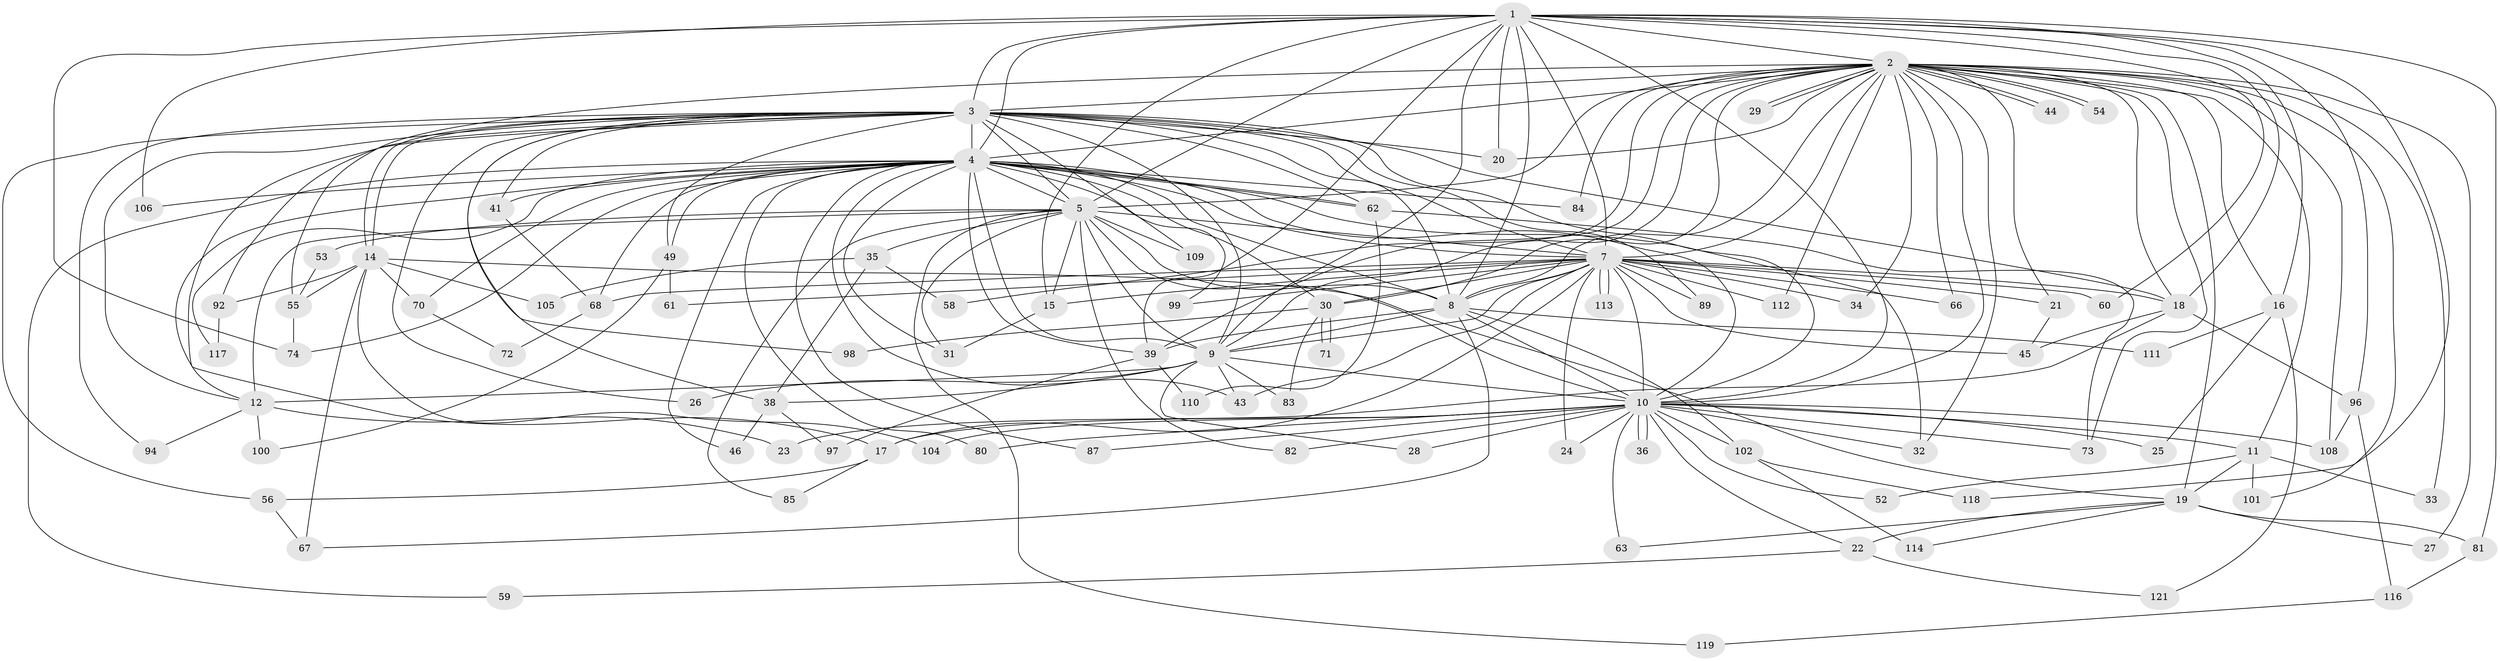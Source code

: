 // Generated by graph-tools (version 1.1) at 2025/23/03/03/25 07:23:44]
// undirected, 93 vertices, 225 edges
graph export_dot {
graph [start="1"]
  node [color=gray90,style=filled];
  1 [super="+64"];
  2 [super="+115"];
  3 [super="+75"];
  4 [super="+13"];
  5 [super="+6"];
  7 [super="+77"];
  8 [super="+48"];
  9 [super="+57"];
  10 [super="+120"];
  11;
  12 [super="+65"];
  14 [super="+107"];
  15 [super="+47"];
  16;
  17 [super="+50"];
  18 [super="+42"];
  19 [super="+93"];
  20 [super="+40"];
  21 [super="+51"];
  22;
  23;
  24;
  25;
  26;
  27;
  28;
  29;
  30 [super="+37"];
  31 [super="+86"];
  32 [super="+69"];
  33;
  34;
  35;
  36;
  38 [super="+76"];
  39 [super="+95"];
  41;
  43 [super="+91"];
  44;
  45;
  46;
  49;
  52;
  53;
  54;
  55;
  56 [super="+90"];
  58;
  59;
  60;
  61;
  62 [super="+88"];
  63;
  66;
  67;
  68 [super="+103"];
  70;
  71;
  72;
  73 [super="+79"];
  74 [super="+78"];
  80;
  81;
  82;
  83;
  84;
  85;
  87;
  89;
  92;
  94;
  96;
  97;
  98;
  99;
  100;
  101;
  102;
  104;
  105;
  106;
  108;
  109;
  110;
  111;
  112;
  113;
  114;
  116;
  117;
  118;
  119;
  121;
  1 -- 2;
  1 -- 3;
  1 -- 4;
  1 -- 5 [weight=2];
  1 -- 7;
  1 -- 8 [weight=2];
  1 -- 9;
  1 -- 10;
  1 -- 15;
  1 -- 16;
  1 -- 20;
  1 -- 60;
  1 -- 74;
  1 -- 81;
  1 -- 96;
  1 -- 118;
  1 -- 106;
  1 -- 39;
  1 -- 18;
  2 -- 3;
  2 -- 4;
  2 -- 5 [weight=2];
  2 -- 7 [weight=2];
  2 -- 8;
  2 -- 9;
  2 -- 10;
  2 -- 11;
  2 -- 16;
  2 -- 18;
  2 -- 19;
  2 -- 21;
  2 -- 27;
  2 -- 29;
  2 -- 29;
  2 -- 30;
  2 -- 32;
  2 -- 33;
  2 -- 34;
  2 -- 39;
  2 -- 44;
  2 -- 44;
  2 -- 54;
  2 -- 54;
  2 -- 55;
  2 -- 58;
  2 -- 66;
  2 -- 73;
  2 -- 84;
  2 -- 101;
  2 -- 108;
  2 -- 112;
  2 -- 20;
  3 -- 4;
  3 -- 5 [weight=2];
  3 -- 7;
  3 -- 8;
  3 -- 9;
  3 -- 10;
  3 -- 12;
  3 -- 14;
  3 -- 14;
  3 -- 17;
  3 -- 20;
  3 -- 26;
  3 -- 41;
  3 -- 49;
  3 -- 56;
  3 -- 89;
  3 -- 92;
  3 -- 94;
  3 -- 98;
  3 -- 109;
  3 -- 38;
  3 -- 18;
  3 -- 62;
  4 -- 5 [weight=2];
  4 -- 7 [weight=2];
  4 -- 8;
  4 -- 9;
  4 -- 10;
  4 -- 30;
  4 -- 39;
  4 -- 41;
  4 -- 43;
  4 -- 49;
  4 -- 59;
  4 -- 62;
  4 -- 62;
  4 -- 70;
  4 -- 80;
  4 -- 84;
  4 -- 87;
  4 -- 99;
  4 -- 117;
  4 -- 32;
  4 -- 68;
  4 -- 106;
  4 -- 46;
  4 -- 31;
  4 -- 12;
  4 -- 74;
  5 -- 7 [weight=2];
  5 -- 8 [weight=2];
  5 -- 9 [weight=2];
  5 -- 10 [weight=2];
  5 -- 12;
  5 -- 35 [weight=2];
  5 -- 53 [weight=2];
  5 -- 82;
  5 -- 119;
  5 -- 109;
  5 -- 15;
  5 -- 85;
  5 -- 31;
  7 -- 8;
  7 -- 9;
  7 -- 10 [weight=2];
  7 -- 15;
  7 -- 17;
  7 -- 18;
  7 -- 21;
  7 -- 24;
  7 -- 34;
  7 -- 43;
  7 -- 45;
  7 -- 60;
  7 -- 61;
  7 -- 66;
  7 -- 68;
  7 -- 89;
  7 -- 112;
  7 -- 113;
  7 -- 113;
  7 -- 30;
  7 -- 99;
  8 -- 9;
  8 -- 10;
  8 -- 67;
  8 -- 111;
  8 -- 102;
  8 -- 39;
  9 -- 10;
  9 -- 26;
  9 -- 28;
  9 -- 38;
  9 -- 83;
  9 -- 12;
  9 -- 43;
  10 -- 11;
  10 -- 22;
  10 -- 24;
  10 -- 25;
  10 -- 28;
  10 -- 32;
  10 -- 36;
  10 -- 36;
  10 -- 52;
  10 -- 63;
  10 -- 73;
  10 -- 80;
  10 -- 82;
  10 -- 87;
  10 -- 102;
  10 -- 104;
  10 -- 108;
  10 -- 17;
  11 -- 19;
  11 -- 33;
  11 -- 52;
  11 -- 101;
  12 -- 23;
  12 -- 94;
  12 -- 100;
  14 -- 67;
  14 -- 70;
  14 -- 92;
  14 -- 104;
  14 -- 105;
  14 -- 55;
  14 -- 19;
  15 -- 31;
  16 -- 25;
  16 -- 111;
  16 -- 121;
  17 -- 56;
  17 -- 85;
  18 -- 23;
  18 -- 45;
  18 -- 96;
  19 -- 22;
  19 -- 27;
  19 -- 63;
  19 -- 81;
  19 -- 114;
  21 -- 45;
  22 -- 59;
  22 -- 121;
  30 -- 71;
  30 -- 71;
  30 -- 83;
  30 -- 98;
  35 -- 38;
  35 -- 58;
  35 -- 105;
  38 -- 46;
  38 -- 97;
  39 -- 97;
  39 -- 110;
  41 -- 68;
  49 -- 61;
  49 -- 100;
  53 -- 55;
  55 -- 74;
  56 -- 67;
  62 -- 110;
  62 -- 73;
  68 -- 72;
  70 -- 72;
  81 -- 116;
  92 -- 117;
  96 -- 108;
  96 -- 116;
  102 -- 114;
  102 -- 118;
  116 -- 119;
}
